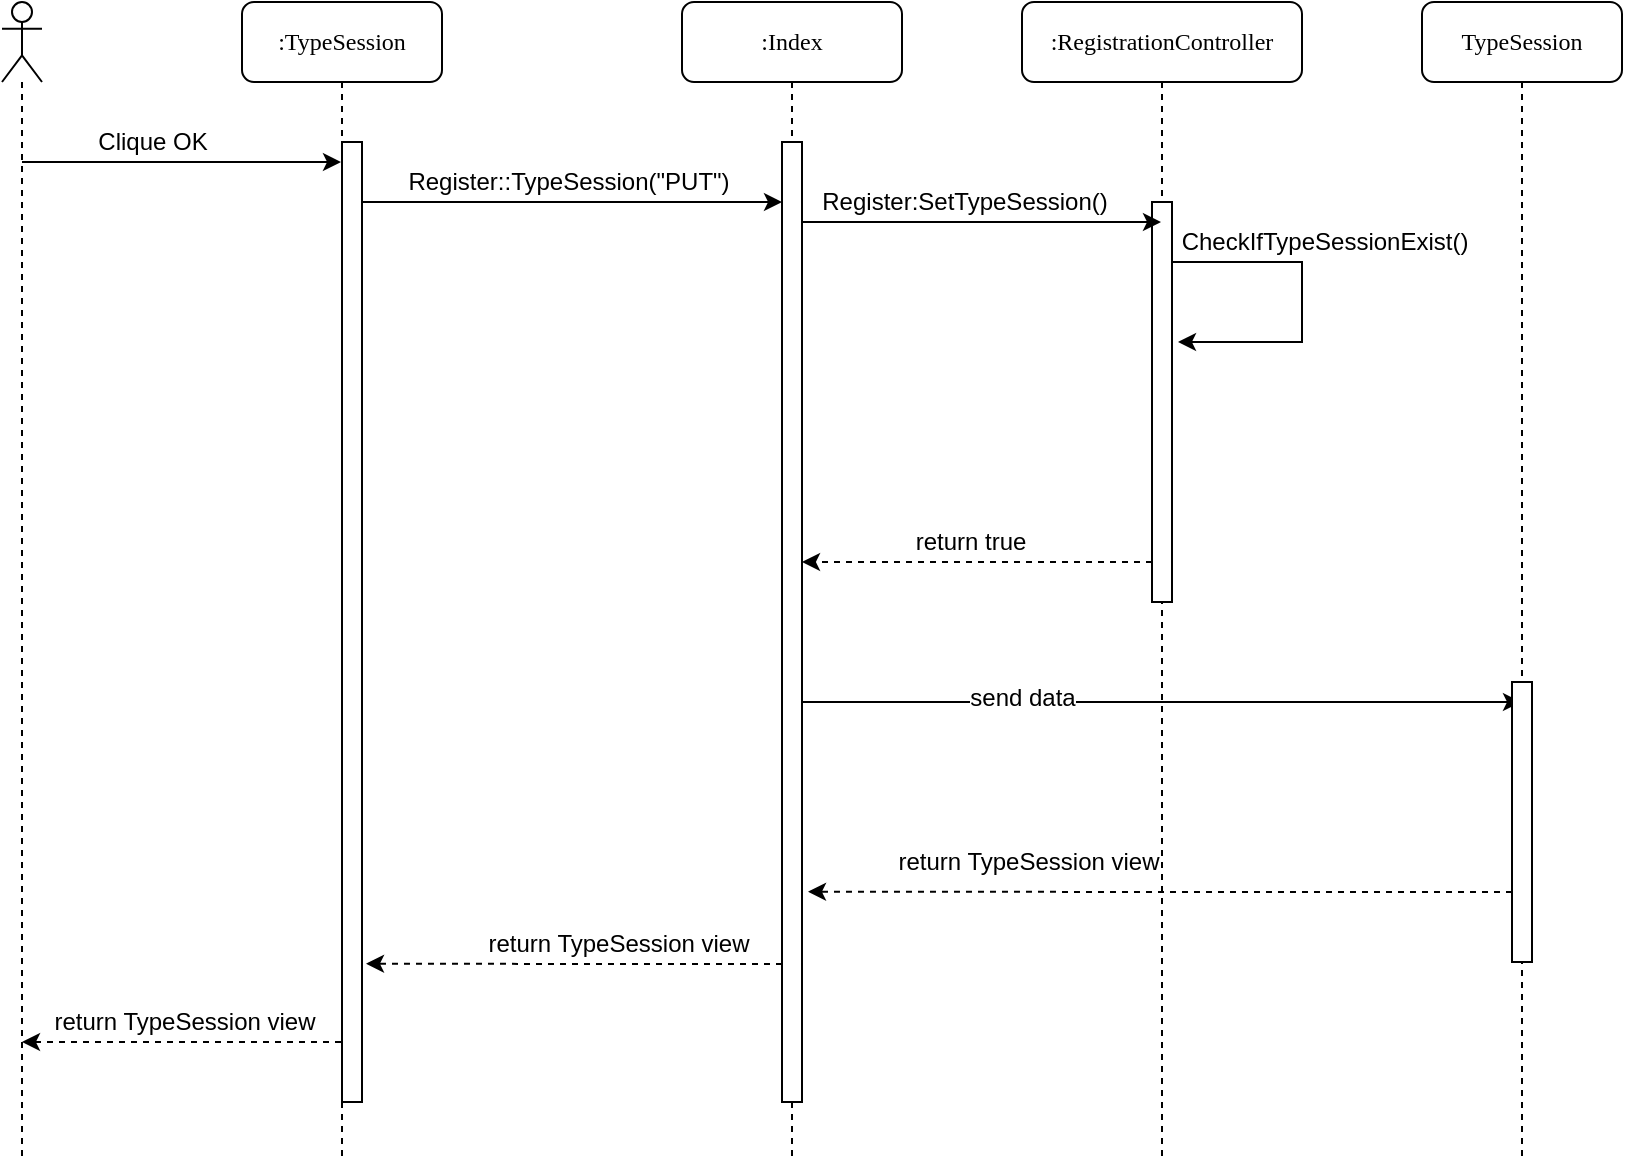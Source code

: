 <mxfile version="12.4.3" type="device" pages="1"><diagram name="Page-1" id="13e1069c-82ec-6db2-03f1-153e76fe0fe0"><mxGraphModel dx="1426" dy="794" grid="1" gridSize="10" guides="1" tooltips="1" connect="1" arrows="1" fold="1" page="1" pageScale="1" pageWidth="1100" pageHeight="850" background="#ffffff" math="0" shadow="0"><root><mxCell id="0"/><mxCell id="1" parent="0"/><mxCell id="fxrbVSVYyu5DN6SwpARz-6" style="edgeStyle=orthogonalEdgeStyle;rounded=0;orthogonalLoop=1;jettySize=auto;html=1;dashed=1;" parent="1" source="7baba1c4bc27f4b0-2" target="fxrbVSVYyu5DN6SwpARz-3" edge="1"><mxGeometry relative="1" as="geometry"><Array as="points"><mxPoint x="220" y="600"/><mxPoint x="220" y="600"/></Array></mxGeometry></mxCell><mxCell id="fxrbVSVYyu5DN6SwpARz-7" value="return TypeSession view" style="text;html=1;align=center;verticalAlign=middle;resizable=0;points=[];;labelBackgroundColor=#ffffff;" parent="fxrbVSVYyu5DN6SwpARz-6" vertex="1" connectable="0"><mxGeometry x="-0.131" y="6" relative="1" as="geometry"><mxPoint x="-9.5" y="-16" as="offset"/></mxGeometry></mxCell><mxCell id="7baba1c4bc27f4b0-2" value=":TypeSession" style="shape=umlLifeline;perimeter=lifelinePerimeter;whiteSpace=wrap;html=1;container=1;collapsible=0;recursiveResize=0;outlineConnect=0;rounded=1;shadow=0;comic=0;labelBackgroundColor=none;strokeWidth=1;fontFamily=Verdana;fontSize=12;align=center;" parent="1" vertex="1"><mxGeometry x="240" y="80" width="100" height="580" as="geometry"/></mxCell><mxCell id="fxrbVSVYyu5DN6SwpARz-8" value="" style="html=1;points=[];perimeter=orthogonalPerimeter;" parent="7baba1c4bc27f4b0-2" vertex="1"><mxGeometry x="50" y="70" width="10" height="480" as="geometry"/></mxCell><mxCell id="7baba1c4bc27f4b0-3" value=":RegistrationController" style="shape=umlLifeline;perimeter=lifelinePerimeter;whiteSpace=wrap;html=1;container=1;collapsible=0;recursiveResize=0;outlineConnect=0;rounded=1;shadow=0;comic=0;labelBackgroundColor=none;strokeWidth=1;fontFamily=Verdana;fontSize=12;align=center;" parent="1" vertex="1"><mxGeometry x="630" y="80" width="140" height="580" as="geometry"/></mxCell><mxCell id="fxrbVSVYyu5DN6SwpARz-14" value="" style="html=1;points=[];perimeter=orthogonalPerimeter;" parent="7baba1c4bc27f4b0-3" vertex="1"><mxGeometry x="65" y="100" width="10" height="200" as="geometry"/></mxCell><mxCell id="fxrbVSVYyu5DN6SwpARz-17" style="edgeStyle=orthogonalEdgeStyle;rounded=0;orthogonalLoop=1;jettySize=auto;html=1;" parent="7baba1c4bc27f4b0-3" source="fxrbVSVYyu5DN6SwpARz-14" edge="1"><mxGeometry relative="1" as="geometry"><mxPoint x="78" y="170" as="targetPoint"/><Array as="points"><mxPoint x="140" y="130"/><mxPoint x="140" y="170"/></Array></mxGeometry></mxCell><mxCell id="fxrbVSVYyu5DN6SwpARz-18" value="CheckIfTypeSessionExist()" style="text;html=1;align=center;verticalAlign=middle;resizable=0;points=[];;labelBackgroundColor=#ffffff;" parent="fxrbVSVYyu5DN6SwpARz-17" vertex="1" connectable="0"><mxGeometry x="-0.504" y="-1" relative="1" as="geometry"><mxPoint x="34" y="-11" as="offset"/></mxGeometry></mxCell><mxCell id="fxrbVSVYyu5DN6SwpARz-29" style="edgeStyle=orthogonalEdgeStyle;rounded=0;orthogonalLoop=1;jettySize=auto;html=1;" parent="1" source="7baba1c4bc27f4b0-4" target="7baba1c4bc27f4b0-3" edge="1"><mxGeometry relative="1" as="geometry"><Array as="points"><mxPoint x="620" y="190"/><mxPoint x="620" y="190"/></Array></mxGeometry></mxCell><mxCell id="fxrbVSVYyu5DN6SwpARz-30" value="Register:SetTypeSession()" style="text;html=1;align=center;verticalAlign=middle;resizable=0;points=[];;labelBackgroundColor=#ffffff;" parent="fxrbVSVYyu5DN6SwpARz-29" vertex="1" connectable="0"><mxGeometry x="0.141" y="-1" relative="1" as="geometry"><mxPoint x="-19.5" y="-11" as="offset"/></mxGeometry></mxCell><mxCell id="fxrbVSVYyu5DN6SwpARz-33" style="edgeStyle=orthogonalEdgeStyle;rounded=0;orthogonalLoop=1;jettySize=auto;html=1;" parent="1" source="7baba1c4bc27f4b0-4" target="7baba1c4bc27f4b0-6" edge="1"><mxGeometry relative="1" as="geometry"><Array as="points"><mxPoint x="700" y="430"/><mxPoint x="700" y="430"/></Array></mxGeometry></mxCell><mxCell id="fxrbVSVYyu5DN6SwpARz-34" value="send data" style="text;html=1;align=center;verticalAlign=middle;resizable=0;points=[];;labelBackgroundColor=#ffffff;" parent="fxrbVSVYyu5DN6SwpARz-33" vertex="1" connectable="0"><mxGeometry x="0.016" y="71" relative="1" as="geometry"><mxPoint x="-70" y="69" as="offset"/></mxGeometry></mxCell><mxCell id="7baba1c4bc27f4b0-4" value=":Index" style="shape=umlLifeline;perimeter=lifelinePerimeter;whiteSpace=wrap;html=1;container=1;collapsible=0;recursiveResize=0;outlineConnect=0;rounded=1;shadow=0;comic=0;labelBackgroundColor=none;strokeWidth=1;fontFamily=Verdana;fontSize=12;align=center;" parent="1" vertex="1"><mxGeometry x="460" y="80" width="110" height="580" as="geometry"/></mxCell><mxCell id="fxrbVSVYyu5DN6SwpARz-25" value="" style="html=1;points=[];perimeter=orthogonalPerimeter;" parent="7baba1c4bc27f4b0-4" vertex="1"><mxGeometry x="50" y="70" width="10" height="480" as="geometry"/></mxCell><mxCell id="7baba1c4bc27f4b0-6" value="TypeSession" style="shape=umlLifeline;perimeter=lifelinePerimeter;whiteSpace=wrap;html=1;container=1;collapsible=0;recursiveResize=0;outlineConnect=0;rounded=1;shadow=0;comic=0;labelBackgroundColor=none;strokeWidth=1;fontFamily=Verdana;fontSize=12;align=center;" parent="1" vertex="1"><mxGeometry x="830" y="80" width="100" height="580" as="geometry"/></mxCell><mxCell id="fxrbVSVYyu5DN6SwpARz-35" value="" style="html=1;points=[];perimeter=orthogonalPerimeter;" parent="7baba1c4bc27f4b0-6" vertex="1"><mxGeometry x="45" y="340" width="10" height="140" as="geometry"/></mxCell><mxCell id="fxrbVSVYyu5DN6SwpARz-4" style="edgeStyle=orthogonalEdgeStyle;rounded=0;orthogonalLoop=1;jettySize=auto;html=1;" parent="1" source="fxrbVSVYyu5DN6SwpARz-3" target="7baba1c4bc27f4b0-2" edge="1"><mxGeometry relative="1" as="geometry"><Array as="points"><mxPoint x="190" y="160"/><mxPoint x="190" y="160"/></Array></mxGeometry></mxCell><mxCell id="fxrbVSVYyu5DN6SwpARz-3" value="" style="shape=umlLifeline;participant=umlActor;perimeter=lifelinePerimeter;whiteSpace=wrap;html=1;container=1;collapsible=0;recursiveResize=0;verticalAlign=top;spacingTop=36;labelBackgroundColor=#ffffff;outlineConnect=0;" parent="1" vertex="1"><mxGeometry x="120" y="80" width="20" height="580" as="geometry"/></mxCell><mxCell id="fxrbVSVYyu5DN6SwpARz-5" value="Clique OK" style="text;html=1;align=center;verticalAlign=middle;resizable=0;points=[];;autosize=1;" parent="1" vertex="1"><mxGeometry x="160" y="140" width="70" height="20" as="geometry"/></mxCell><mxCell id="fxrbVSVYyu5DN6SwpARz-26" value="" style="edgeStyle=orthogonalEdgeStyle;rounded=0;orthogonalLoop=1;jettySize=auto;html=1;" parent="1" source="fxrbVSVYyu5DN6SwpARz-8" target="fxrbVSVYyu5DN6SwpARz-25" edge="1"><mxGeometry relative="1" as="geometry"><Array as="points"><mxPoint x="370" y="180"/><mxPoint x="370" y="180"/></Array></mxGeometry></mxCell><mxCell id="fxrbVSVYyu5DN6SwpARz-27" value="Register::TypeSession(&quot;PUT&quot;)" style="text;html=1;align=center;verticalAlign=middle;resizable=0;points=[];;labelBackgroundColor=#ffffff;" parent="fxrbVSVYyu5DN6SwpARz-26" vertex="1" connectable="0"><mxGeometry x="0.063" y="-2" relative="1" as="geometry"><mxPoint x="-9" y="-12" as="offset"/></mxGeometry></mxCell><mxCell id="fxrbVSVYyu5DN6SwpARz-31" style="edgeStyle=orthogonalEdgeStyle;rounded=0;orthogonalLoop=1;jettySize=auto;html=1;dashed=1;" parent="1" source="fxrbVSVYyu5DN6SwpARz-14" target="fxrbVSVYyu5DN6SwpARz-25" edge="1"><mxGeometry relative="1" as="geometry"><Array as="points"><mxPoint x="560" y="360"/><mxPoint x="560" y="360"/></Array></mxGeometry></mxCell><mxCell id="fxrbVSVYyu5DN6SwpARz-32" value="return true" style="text;html=1;align=center;verticalAlign=middle;resizable=0;points=[];;labelBackgroundColor=#ffffff;" parent="fxrbVSVYyu5DN6SwpARz-31" vertex="1" connectable="0"><mxGeometry x="0.5" y="70" relative="1" as="geometry"><mxPoint x="40" y="-80" as="offset"/></mxGeometry></mxCell><mxCell id="fxrbVSVYyu5DN6SwpARz-36" style="edgeStyle=orthogonalEdgeStyle;rounded=0;orthogonalLoop=1;jettySize=auto;html=1;entryX=1.3;entryY=0.781;entryDx=0;entryDy=0;entryPerimeter=0;dashed=1;" parent="1" source="fxrbVSVYyu5DN6SwpARz-35" target="fxrbVSVYyu5DN6SwpARz-25" edge="1"><mxGeometry relative="1" as="geometry"><Array as="points"><mxPoint x="790" y="525"/><mxPoint x="790" y="525"/></Array></mxGeometry></mxCell><mxCell id="fxrbVSVYyu5DN6SwpARz-37" value="return TypeSession view" style="text;html=1;align=center;verticalAlign=middle;resizable=0;points=[];;labelBackgroundColor=#ffffff;" parent="fxrbVSVYyu5DN6SwpARz-36" vertex="1" connectable="0"><mxGeometry x="0.233" y="1" relative="1" as="geometry"><mxPoint x="-25" y="-16" as="offset"/></mxGeometry></mxCell><mxCell id="fxrbVSVYyu5DN6SwpARz-38" style="edgeStyle=orthogonalEdgeStyle;rounded=0;orthogonalLoop=1;jettySize=auto;html=1;entryX=1.2;entryY=0.856;entryDx=0;entryDy=0;entryPerimeter=0;dashed=1;" parent="1" source="fxrbVSVYyu5DN6SwpARz-25" target="fxrbVSVYyu5DN6SwpARz-8" edge="1"><mxGeometry relative="1" as="geometry"><Array as="points"><mxPoint x="460" y="561"/><mxPoint x="460" y="561"/></Array></mxGeometry></mxCell><mxCell id="fxrbVSVYyu5DN6SwpARz-39" value="return TypeSession view" style="text;html=1;align=center;verticalAlign=middle;resizable=0;points=[];;labelBackgroundColor=#ffffff;" parent="fxrbVSVYyu5DN6SwpARz-38" vertex="1" connectable="0"><mxGeometry x="-0.206" y="-2" relative="1" as="geometry"><mxPoint y="-8" as="offset"/></mxGeometry></mxCell></root></mxGraphModel></diagram></mxfile>